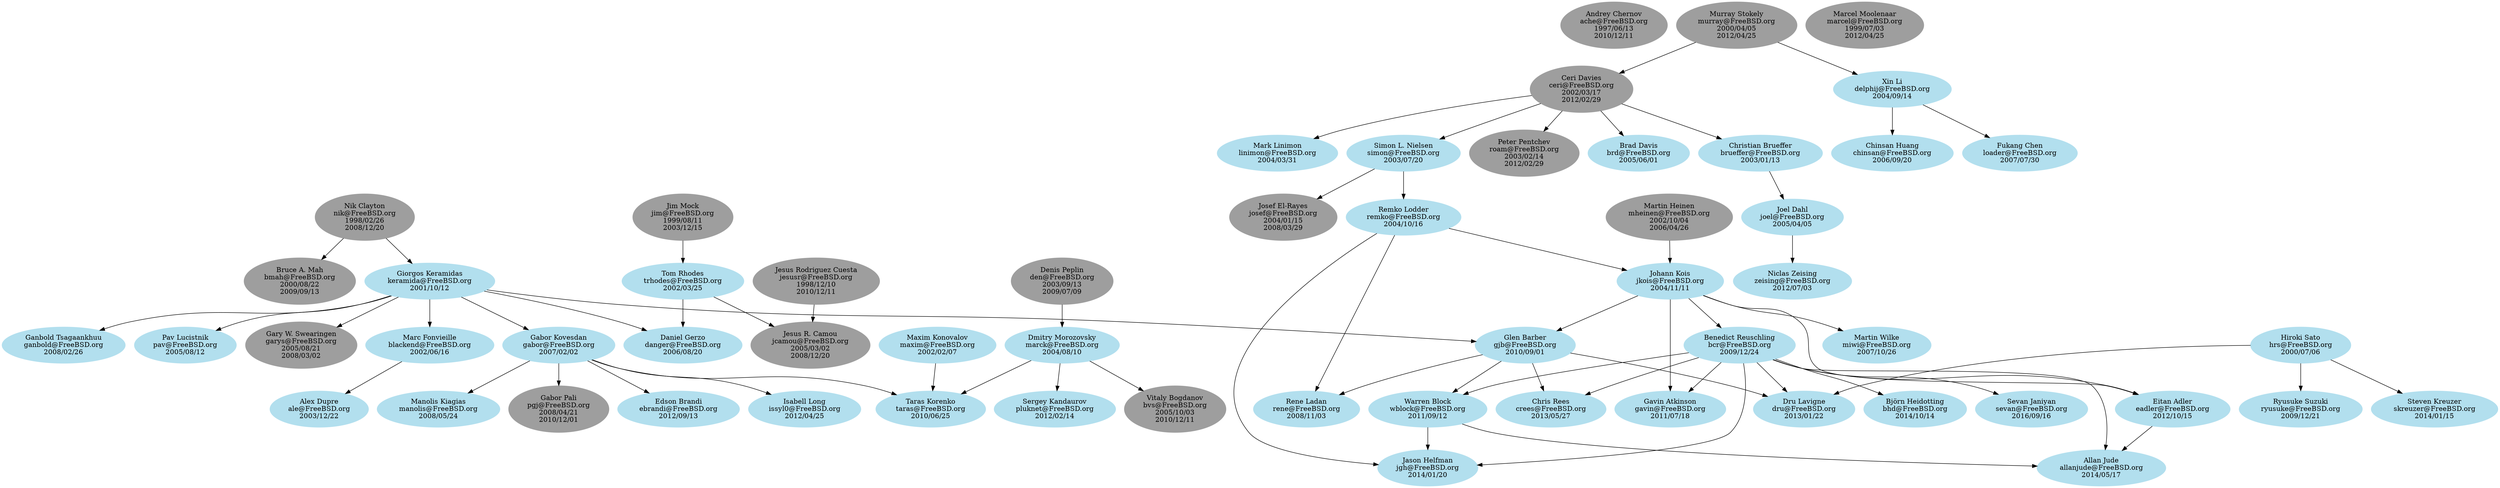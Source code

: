 # $FreeBSD$

# This file is meant to list all FreeBSD doc+www committers and describe the
# mentor-mentee relationships between them.
# The graphical output can be generated from this file with the following
# command:
# $ dot -T png -o file.png committers-doc.dot
#
# The dot binary is part of the graphics/graphviz port.

digraph doc {

# Node definitions follow this example:
#
#   foo [label="Foo Bar\nfoo@FreeBSD.org\n????/??/??"]
#
# ????/??/?? is the date when the commit bit was obtained, usually the one you
# can find looking at svn logs for the svnadmin/access file.
# Use YYYY/MM/DD format.
#
# For returned commit bits, the node definition will follow this example:
#
#   foo [label="Foo Bar\nfoo@FreeBSD.org\n????/??/??\n????/??/??"]
#
# The first date is the same as for an active committer, the second date is
# the date when the commit bit has been returned. Again, check svn logs.

node [color=grey62, style=filled, bgcolor=black];

# Alumni go here. Try to keep things sorted.

ache [label="Andrey Chernov\nache@FreeBSD.org\n1997/06/13\n2010/12/11"]
bmah [label="Bruce A. Mah\nbmah@FreeBSD.org\n2000/08/22\n2009/09/13"]
bvs [label="Vitaly Bogdanov\nbvs@FreeBSD.org\n2005/10/03\n2010/12/11"]
ceri [label="Ceri Davies\nceri@FreeBSD.org\n2002/03/17\n2012/02/29"]
den [label="Denis Peplin\nden@FreeBSD.org\n2003/09/13\n2009/07/09"]
garys [label="Gary W. Swearingen\ngarys@FreeBSD.org\n2005/08/21\n2008/03/02"]
jcamou [label="Jesus R. Camou\njcamou@FreeBSD.org\n2005/03/02\n2008/12/20"]
jesusr [label="Jesus Rodriguez Cuesta\njesusr@FreeBSD.org\n1998/12/10\n2010/12/11"]
jim [label="Jim Mock\njim@FreeBSD.org\n1999/08/11\n2003/12/15"]
josef [label="Josef El-Rayes\njosef@FreeBSD.org\n2004/01/15\n2008/03/29"]
marcel [label="Marcel Moolenaar\nmarcel@FreeBSD.org\n1999/07/03\n2012/04/25"]
mheinen [label="Martin Heinen\nmheinen@FreeBSD.org\n2002/10/04\n2006/04/26"]
murray [label="Murray Stokely\nmurray@FreeBSD.org\n2000/04/05\n2012/04/25"]
nik [label="Nik Clayton\nnik@FreeBSD.org\n1998/02/26\n2008/12/20"]
pgj [label="Gabor Pali\npgj@FreeBSD.org\n2008/04/21\n2010/12/01"]
roam [label="Peter Pentchev\nroam@FreeBSD.org\n2003/02/14\n2012/02/29"]

node [color=lightblue2, style=filled, bgcolor=black];

# Current doc committers go here. Try to keep things sorted.

ale [label="Alex Dupre\nale@FreeBSD.org\n2003/12/22"]
allanjude [label="Allan Jude\nallanjude@FreeBSD.org\n2014/05/17"]
bcr [label="Benedict Reuschling\nbcr@FreeBSD.org\n2009/12/24"]
bhd [label="Björn Heidotting\nbhd@FreeBSD.org\n2014/10/14"]
blackend [label="Marc Fonvieille\nblackend@FreeBSD.org\n2002/06/16"]
brd [label="Brad Davis\nbrd@FreeBSD.org\n2005/06/01"]
brueffer [label="Christian Brueffer\nbrueffer@FreeBSD.org\n2003/01/13"]
chinsan [label="Chinsan Huang\nchinsan@FreeBSD.org\n2006/09/20"]
crees [label="Chris Rees\ncrees@FreeBSD.org\n2013/05/27"]
danger [label="Daniel Gerzo\ndanger@FreeBSD.org\n2006/08/20"]
delphij [label="Xin Li\ndelphij@FreeBSD.org\n2004/09/14"]
dru [label="Dru Lavigne\ndru@FreeBSD.org\n2013/01/22"]
eadler [label="Eitan Adler\neadler@FreeBSD.org\n2012/10/15"]
ebrandi [label="Edson Brandi\nebrandi@FreeBSD.org\n2012/09/13"]
gabor [label="Gabor Kovesdan\ngabor@FreeBSD.org\n2007/02/02"]
ganbold [label="Ganbold Tsagaankhuu\nganbold@FreeBSD.org\n2008/02/26"]
gavin [label="Gavin Atkinson\ngavin@FreeBSD.org\n2011/07/18"]
gjb [label="Glen Barber\ngjb@FreeBSD.org\n2010/09/01"]
hrs [label="Hiroki Sato\nhrs@FreeBSD.org\n2000/07/06"]
issyl0 [label="Isabell Long\nissyl0@FreeBSD.org\n2012/04/25"]
jgh [label="Jason Helfman\njgh@FreeBSD.org\n2014/01/20"]
jkois [label="Johann Kois\njkois@FreeBSD.org\n2004/11/11"]
joel [label="Joel Dahl\njoel@FreeBSD.org\n2005/04/05"]
keramida [label="Giorgos Keramidas\nkeramida@FreeBSD.org\n2001/10/12"]
linimon [label="Mark Linimon\nlinimon@FreeBSD.org\n2004/03/31"]
loader [label="Fukang Chen\nloader@FreeBSD.org\n2007/07/30"]
manolis [label="Manolis Kiagias\nmanolis@FreeBSD.org\n2008/05/24"]
marck [label="Dmitry Morozovsky\nmarck@FreeBSD.org\n2004/08/10"]
maxim [label="Maxim Konovalov\nmaxim@FreeBSD.org\n2002/02/07"]
miwi [label="Martin Wilke\nmiwi@FreeBSD.org\n2007/10/26"]
pav [label="Pav Lucistnik\npav@FreeBSD.org\n2005/08/12"]
pluknet [label="Sergey Kandaurov\npluknet@FreeBSD.org\n2012/02/14"]
remko [label="Remko Lodder\nremko@FreeBSD.org\n2004/10/16"]
rene [label="Rene Ladan\nrene@FreeBSD.org\n2008/11/03"]
ryusuke [label="Ryusuke Suzuki\nryusuke@FreeBSD.org\n2009/12/21"]
sevan [label="Sevan Janiyan\nsevan@FreeBSD.org\n2016/09/16"]
simon [label="Simon L. Nielsen\nsimon@FreeBSD.org\n2003/07/20"]
skreuzer [label="Steven Kreuzer\nskreuzer@FreeBSD.org\n2014/01/15"]
taras [label="Taras Korenko\ntaras@FreeBSD.org\n2010/06/25"]
trhodes [label="Tom Rhodes\ntrhodes@FreeBSD.org\n2002/03/25"]
wblock [label="Warren Block\nwblock@FreeBSD.org\n2011/09/12"]
zeising [label="Niclas Zeising\nzeising@FreeBSD.org\n2012/07/03"]

# Here are the mentor/mentee relationships.
# Group together all the mentees for a particular mentor.
# Keep the list sorted by mentor login.

bcr -> gavin
bcr -> wblock
bcr -> eadler
bcr -> dru
bcr -> crees
bcr -> jgh
bcr -> allanjude
bcr -> bhd
bcr -> sevan

blackend -> ale

brueffer -> joel

ceri -> brd
ceri -> brueffer
ceri -> linimon
ceri -> roam
ceri -> simon

den -> marck

delphij -> chinsan
delphij -> loader

eadler -> allanjude

gabor -> pgj
gabor -> manolis
gabor -> taras
gabor -> issyl0
gabor -> ebrandi

gjb -> wblock
gjb -> rene
gjb -> dru
gjb -> crees

hrs -> ryusuke
hrs -> dru
hrs -> skreuzer

jesusr -> jcamou

jim -> trhodes

jkois -> miwi
jkois -> bcr
jkois -> gavin
jkois -> gjb
jkois -> eadler

joel -> zeising

keramida -> blackend
keramida -> danger
keramida -> gabor
keramida -> ganbold
keramida -> garys
keramida -> gjb
keramida -> pav

marck -> bvs
marck -> pluknet
marck -> taras

maxim -> taras

mheinen -> jkois

murray -> ceri
murray -> delphij

nik -> bmah
nik -> keramida

remko -> jkois
remko -> rene
remko -> jgh

simon -> josef
simon -> remko

trhodes -> danger
trhodes -> jcamou

wblock -> jgh
wblock -> allanjude
}
